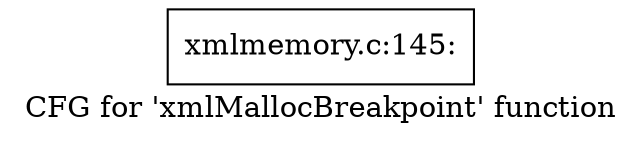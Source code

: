 digraph "CFG for 'xmlMallocBreakpoint' function" {
	label="CFG for 'xmlMallocBreakpoint' function";

	Node0x4a653e0 [shape=record,label="{xmlmemory.c:145:}"];
}
